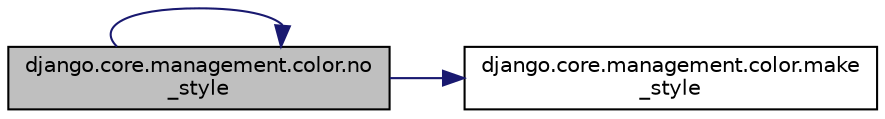 digraph "django.core.management.color.no_style"
{
 // LATEX_PDF_SIZE
  edge [fontname="Helvetica",fontsize="10",labelfontname="Helvetica",labelfontsize="10"];
  node [fontname="Helvetica",fontsize="10",shape=record];
  rankdir="LR";
  Node1 [label="django.core.management.color.no\l_style",height=0.2,width=0.4,color="black", fillcolor="grey75", style="filled", fontcolor="black",tooltip=" "];
  Node1 -> Node2 [color="midnightblue",fontsize="10",style="solid",fontname="Helvetica"];
  Node2 [label="django.core.management.color.make\l_style",height=0.2,width=0.4,color="black", fillcolor="white", style="filled",URL="$d1/d94/namespacedjango_1_1core_1_1management_1_1color.html#ab501abb0e4434652f063c70c32612e03",tooltip=" "];
  Node1 -> Node1 [color="midnightblue",fontsize="10",style="solid",fontname="Helvetica"];
}
